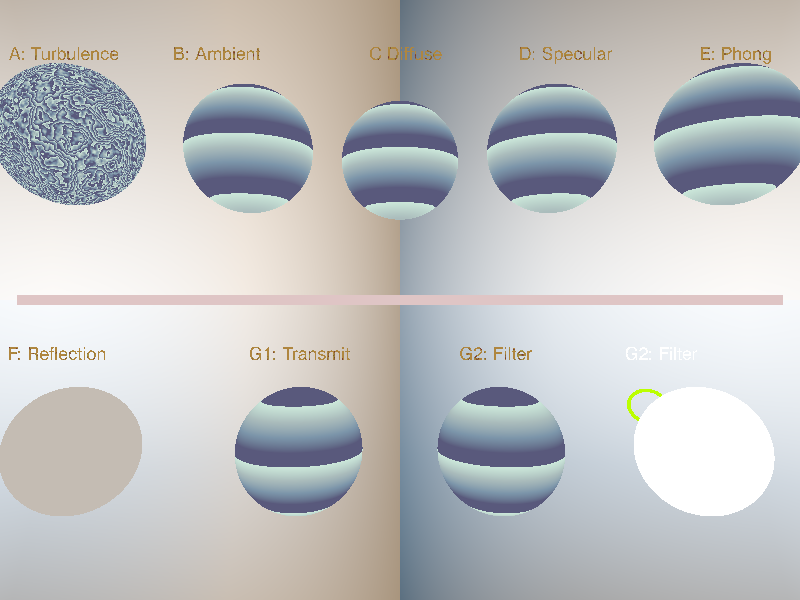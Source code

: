 //Ben Strong
//Computer Graphics Project 2


#include "colors.inc"      
#include "shapes.inc" 
#include "textures.inc"

camera {                                          //Camera
 location <0,0,-11>
 look_at <0,0,0>
}            
   
   
light_source {                                    //Light
 <0,-2,-7>
 White
} 




background{White}              
                                                  //BEAUTIFUL SCENERY EH
sky_sphere {                                      
 pigment {                                        
   gradient y
   color_map {                                     
   [0 rgbt <1,.9,.8,.7>]
   [.25 rgbt <.6,.5,.4,.3>] 
   [.5 rgbt <.2,.1,0,.1>]
   [.75 rgbt <.2,.3,.4,.5>]
   [1 rgbt <.6,.7,.8,.9>]
   }}
 pigment {
   gradient x
   color_map{
   [0 rgbt <0,.1,.2,.3>]
   [.25 rgbt <.4,.5,.6,.7>] 
   [.5 rgbt <.8,.9,1,.9>]
   [.75 rgbt <.8,.7,.6,.5>]
   [1 rgbt <.4,.3,.2,.1>]
   }}}
   
        
        
box{                                              //seperating the rows.
 <-7,-.1,0>,<7,.1,0>
    pigment{Pink} }
  
  
  
    
                                                  //Spheres
sphere {                                          //A
 <-6,3,0> , 1.25                                      
    pigment{
    gradient y
    color_map {                                     
     [.25 rgb <.1,.1,.2>]
     [.5 rgb <.2,.3,.4>] 
     [.75 rgb <.4,.5,.5>] 
     [1 rgb <.6,.8,.7>]
     } turbulence 10}                                     
    finish{ ambient .75}                        
}
text {
    ttf "cyrvetic.ttf" "A: Turbulence" 0, 0       //Turbulence 
    texture { Dark_Wood } 
    scale <.3,.3,.3>
    translate -6.5*x
    translate 4*y
    translate -1*z
    }
        
        
  
sphere {                                           //B
 <-3,3,1> , 1.25                                      
   pigment{
    gradient y
    color_map {                                     
     [.25 rgb <.1,.1,.2>]
     [.5 rgb <.2,.3,.4>] 
     [.75 rgb <.4,.5,.5>] 
     [1 rgb <.6,.8,.7>]
     }}                                            //Ambient. I'll admit, it looks funky. But I like it.    
    finish{ diffuse 0 reflection 0 ambient .5}                           
}  
text {
    ttf "cyrvetic.ttf" "B: Ambient" 0, 0
    texture { Dark_Wood } 
    scale <.3,.3,.3>
    translate -3.75*x
    translate 4*y
    translate -1*z}
    
  

sphere {                                          
 <0,3,2> , 1.25                                      //C
     pigment{
    gradient y
    color_map {                                     
     [.25 rgb <.1,.1,.2>]
     [.5 rgb <.2,.3,.4>] 
     [.75 rgb <.4,.5,.5>] 
     [1 rgb <.6,.8,.7>]
     }}                                                
    finish{ diffuse .7 ambient 0}                           
}
text {
    ttf "cyrvetic.ttf" "C Diffuse" 0, 0           //Diffuse
    texture { Dark_Wood }
    scale <.3,.3,.3>
    translate -.5*x
    translate 4*y
    translate -1*z}
    
  

sphere {                                          
 <3,3,1> , 1.25                                      //D
    pigment{
    gradient y
    color_map {                                     
     [.25 rgb <.1,.1,.2>]
     [.5 rgb <.2,.3,.4>] 
     [.75 rgb <.4,.5,.5>] 
     [1 rgb <.6,.8,.7>]
     }}                                                
    finish{ specular .5678904321}                           
}
text {
    ttf "cyrvetic.ttf" "D: Specular" 0, 0         //Specular
    texture { Dark_Wood }
    scale <.3,.3,.3>
    translate 2*x
    translate 4*y
    translate -1*z}
    
        
        
sphere {                                          
 <6,3,0> , 1.25                                      //E
   pigment{
    gradient y
    color_map {                                     
     [.25 rgb <.1,.1,.2>]
     [.5 rgb <.2,.3,.4>] 
     [.75 rgb <.4,.5,.5>] 
     [1 rgb <.6,.8,.7>]
     }}                                                
    finish{ phong .9}                         
}
text {
    ttf "cyrvetic.ttf" "E: Phong" 0, 0            //Phong
    texture { Dark_Wood }
    scale <.3,.3,.3>
    translate 5*x
    translate 4*y
    translate -1*z}
        
        

sphere {                                          //F
 <-6.5,-3,1> , 1.25
 texture { Aluminum }                                     
    finish{ reflection rgb<1,0,1>}                           
}
text {
    ttf "cyrvetic.ttf" "F: Reflection" 0, 0       //Reflection
    texture { Dark_Wood }
   scale <.3,.3,.3>
    translate -6.5*x
    translate -1*y
    translate -1*z}
        
        
  
sphere {                                          
 <-2,-3,1> , 1.25                                      //G1
    pigment{
    gradient y
    color_map {                                     
     [.25 rgb <.1,.1,.2> transmit.5]
     [.5 rgb <.2,.3,.4> transmit.5] 
     [.75 rgb <.4,.5,.5> transmit.5] 
     [1 rgb <.6,.8,.7> transmit .5]
     }}  
    finish{ ambient .1}                           
}
text {
    ttf "cyrvetic.ttf" "G1: Transmit" 0, 0         //Transmit
    texture { Dark_Wood }
    scale <.3,.3,.3>
    translate -2.5*x
    translate -1*y
    translate -1*z}
        
        
  
sphere {                                          
 <2,-3,1> , 1.25                                      //G2
    pigment{
    gradient y
    color_map {                                     
     [.25 rgb <.1,.1,.2> filter .25]
     [.5 rgb <.2,.3,.4> filter .5] 
     [.75 rgb <.4,.5,.5> filter.75] 
     [1 rgb <.6,.8,.7> filter 1]
     }}
    finish{ ambient .1}                           
}
text {
    ttf "cyrvetic.ttf" "G2: Filter" 0, 0           //Filter
    texture { Dark_Wood }
    scale <.3,.3,.3>
    translate 1*x
    translate -1*y
    translate -1*z}       
    
    

sphere {                                          
 <6,-3,1> , 1.25                                      //H
 /*   pigment{                                        //If you want to view the original image with the colors
    gradient y
    color_map {                                     
     [.25 rgb <.1,.1,.2>]
     [.5 rgb <.2,.3,.4>] 
     }}*/       
    texture {Glass}
    interior { ior  2.4}                              
}
text {
    ttf "cyrvetic.ttf" "G2: Filter" 0, 0           //Refraction
    texture { Glass }
    scale <.3,.3,.3>
    translate 3.75*x
    translate -1*y
    translate -1*z}
        
    
  

//Spheres behind G1,G2,H    

sphere {                                          
 <-2,-3,4> , .5                                      //G1
    pigment{Dark_Wood}                           
}        
  
sphere {                                          
 <2,-3,4> , .5                                      //G2
    pigment{Dark_Wood}                           
}

torus{                                            //Torus
 .5,.05       
 pigment{MediumSpringGreen}
 rotate<-50,10,10>
 translate x*7
 translate y*-3
 translate z*6
 transmit 3                                       //Transmit
}